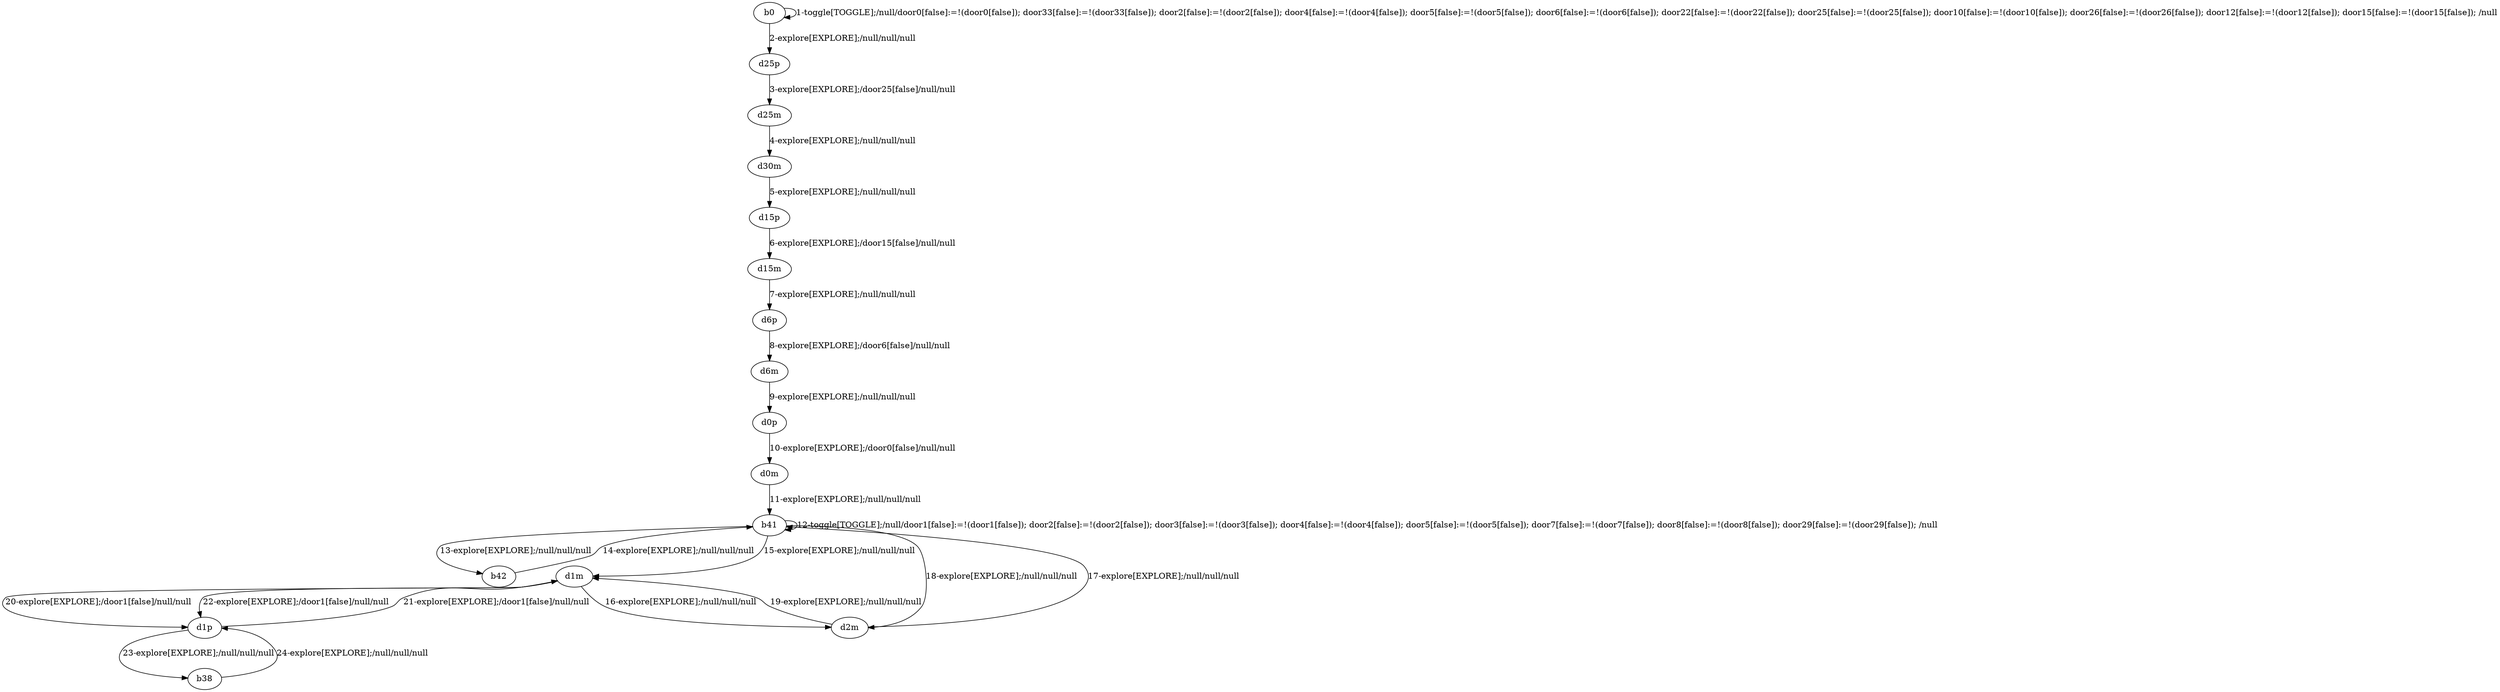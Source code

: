 # Total number of goals covered by this test: 4
# d1m --> d1p
# d1p --> b38
# d1p --> d1m
# b38 --> d1p

digraph g {
"b0" -> "b0" [label = "1-toggle[TOGGLE];/null/door0[false]:=!(door0[false]); door33[false]:=!(door33[false]); door2[false]:=!(door2[false]); door4[false]:=!(door4[false]); door5[false]:=!(door5[false]); door6[false]:=!(door6[false]); door22[false]:=!(door22[false]); door25[false]:=!(door25[false]); door10[false]:=!(door10[false]); door26[false]:=!(door26[false]); door12[false]:=!(door12[false]); door15[false]:=!(door15[false]); /null"];
"b0" -> "d25p" [label = "2-explore[EXPLORE];/null/null/null"];
"d25p" -> "d25m" [label = "3-explore[EXPLORE];/door25[false]/null/null"];
"d25m" -> "d30m" [label = "4-explore[EXPLORE];/null/null/null"];
"d30m" -> "d15p" [label = "5-explore[EXPLORE];/null/null/null"];
"d15p" -> "d15m" [label = "6-explore[EXPLORE];/door15[false]/null/null"];
"d15m" -> "d6p" [label = "7-explore[EXPLORE];/null/null/null"];
"d6p" -> "d6m" [label = "8-explore[EXPLORE];/door6[false]/null/null"];
"d6m" -> "d0p" [label = "9-explore[EXPLORE];/null/null/null"];
"d0p" -> "d0m" [label = "10-explore[EXPLORE];/door0[false]/null/null"];
"d0m" -> "b41" [label = "11-explore[EXPLORE];/null/null/null"];
"b41" -> "b41" [label = "12-toggle[TOGGLE];/null/door1[false]:=!(door1[false]); door2[false]:=!(door2[false]); door3[false]:=!(door3[false]); door4[false]:=!(door4[false]); door5[false]:=!(door5[false]); door7[false]:=!(door7[false]); door8[false]:=!(door8[false]); door29[false]:=!(door29[false]); /null"];
"b41" -> "b42" [label = "13-explore[EXPLORE];/null/null/null"];
"b42" -> "b41" [label = "14-explore[EXPLORE];/null/null/null"];
"b41" -> "d1m" [label = "15-explore[EXPLORE];/null/null/null"];
"d1m" -> "d2m" [label = "16-explore[EXPLORE];/null/null/null"];
"d2m" -> "b41" [label = "17-explore[EXPLORE];/null/null/null"];
"b41" -> "d2m" [label = "18-explore[EXPLORE];/null/null/null"];
"d2m" -> "d1m" [label = "19-explore[EXPLORE];/null/null/null"];
"d1m" -> "d1p" [label = "20-explore[EXPLORE];/door1[false]/null/null"];
"d1p" -> "d1m" [label = "21-explore[EXPLORE];/door1[false]/null/null"];
"d1m" -> "d1p" [label = "22-explore[EXPLORE];/door1[false]/null/null"];
"d1p" -> "b38" [label = "23-explore[EXPLORE];/null/null/null"];
"b38" -> "d1p" [label = "24-explore[EXPLORE];/null/null/null"];
}